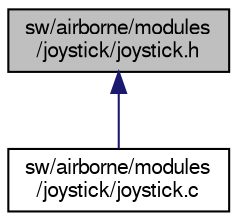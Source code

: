 digraph "sw/airborne/modules/joystick/joystick.h"
{
  edge [fontname="FreeSans",fontsize="10",labelfontname="FreeSans",labelfontsize="10"];
  node [fontname="FreeSans",fontsize="10",shape=record];
  Node1 [label="sw/airborne/modules\l/joystick/joystick.h",height=0.2,width=0.4,color="black", fillcolor="grey75", style="filled", fontcolor="black"];
  Node1 -> Node2 [dir="back",color="midnightblue",fontsize="10",style="solid",fontname="FreeSans"];
  Node2 [label="sw/airborne/modules\l/joystick/joystick.c",height=0.2,width=0.4,color="black", fillcolor="white", style="filled",URL="$joystick_8c.html"];
}
